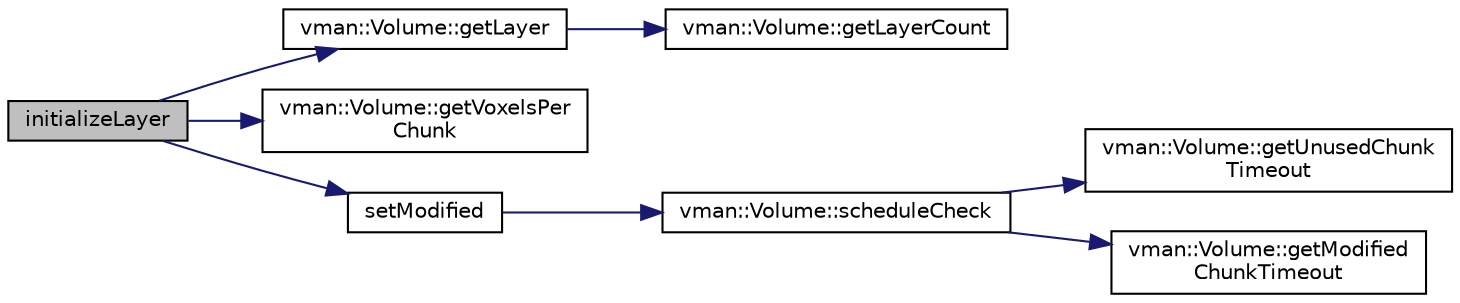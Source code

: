 digraph "initializeLayer"
{
  bgcolor="transparent";
  edge [fontname="Helvetica",fontsize="10",labelfontname="Helvetica",labelfontsize="10"];
  node [fontname="Helvetica",fontsize="10",shape=record];
  rankdir="LR";
  Node1 [label="initializeLayer",height=0.2,width=0.4,color="black", fillcolor="grey75", style="filled" fontcolor="black"];
  Node1 -> Node2 [color="midnightblue",fontsize="10",style="solid",fontname="Helvetica"];
  Node2 [label="vman::Volume::getLayer",height=0.2,width=0.4,color="black",URL="$classvman_1_1_volume.html#a993509fa90ad7c16346df867ab88ab7c",tooltip="Is thread safe."];
  Node2 -> Node3 [color="midnightblue",fontsize="10",style="solid",fontname="Helvetica"];
  Node3 [label="vman::Volume::getLayerCount",height=0.2,width=0.4,color="black",URL="$classvman_1_1_volume.html#aef946f3e09723b94cd86f7aab100c181",tooltip="Is thread safe."];
  Node1 -> Node4 [color="midnightblue",fontsize="10",style="solid",fontname="Helvetica"];
  Node4 [label="vman::Volume::getVoxelsPer\lChunk",height=0.2,width=0.4,color="black",URL="$classvman_1_1_volume.html#af1a19cac534e3637c42f0c2b8fe07cc5",tooltip="Is thread safe."];
  Node1 -> Node5 [color="midnightblue",fontsize="10",style="solid",fontname="Helvetica"];
  Node5 [label="setModified",height=0.2,width=0.4,color="black",URL="$classvman_1_1_chunk.html#acc2f493b4387b6a2c18d8c1cee09b0ba",tooltip="If it wasn&#39;t modified before: Sets the modification flag, updates the modification time and adds the ..."];
  Node5 -> Node6 [color="midnightblue",fontsize="10",style="solid",fontname="Helvetica"];
  Node6 [label="vman::Volume::scheduleCheck",height=0.2,width=0.4,color="black",URL="$classvman_1_1_volume.html#a15f313adc5b5c72e590243a700d86209",tooltip="Schedules tasks that will be run in the future."];
  Node6 -> Node7 [color="midnightblue",fontsize="10",style="solid",fontname="Helvetica"];
  Node7 [label="vman::Volume::getUnusedChunk\lTimeout",height=0.2,width=0.4,color="black",URL="$classvman_1_1_volume.html#ad552a1782ffef3cad60b3d36fe9fdc38",tooltip="Timeout after that unreferenced chunks are unloaded."];
  Node6 -> Node8 [color="midnightblue",fontsize="10",style="solid",fontname="Helvetica"];
  Node8 [label="vman::Volume::getModified\lChunkTimeout",height=0.2,width=0.4,color="black",URL="$classvman_1_1_volume.html#a18d7cee2391a1a29a93b1ea46dba7c52",tooltip="Timeout after that modified chunks are saved to disk."];
}
